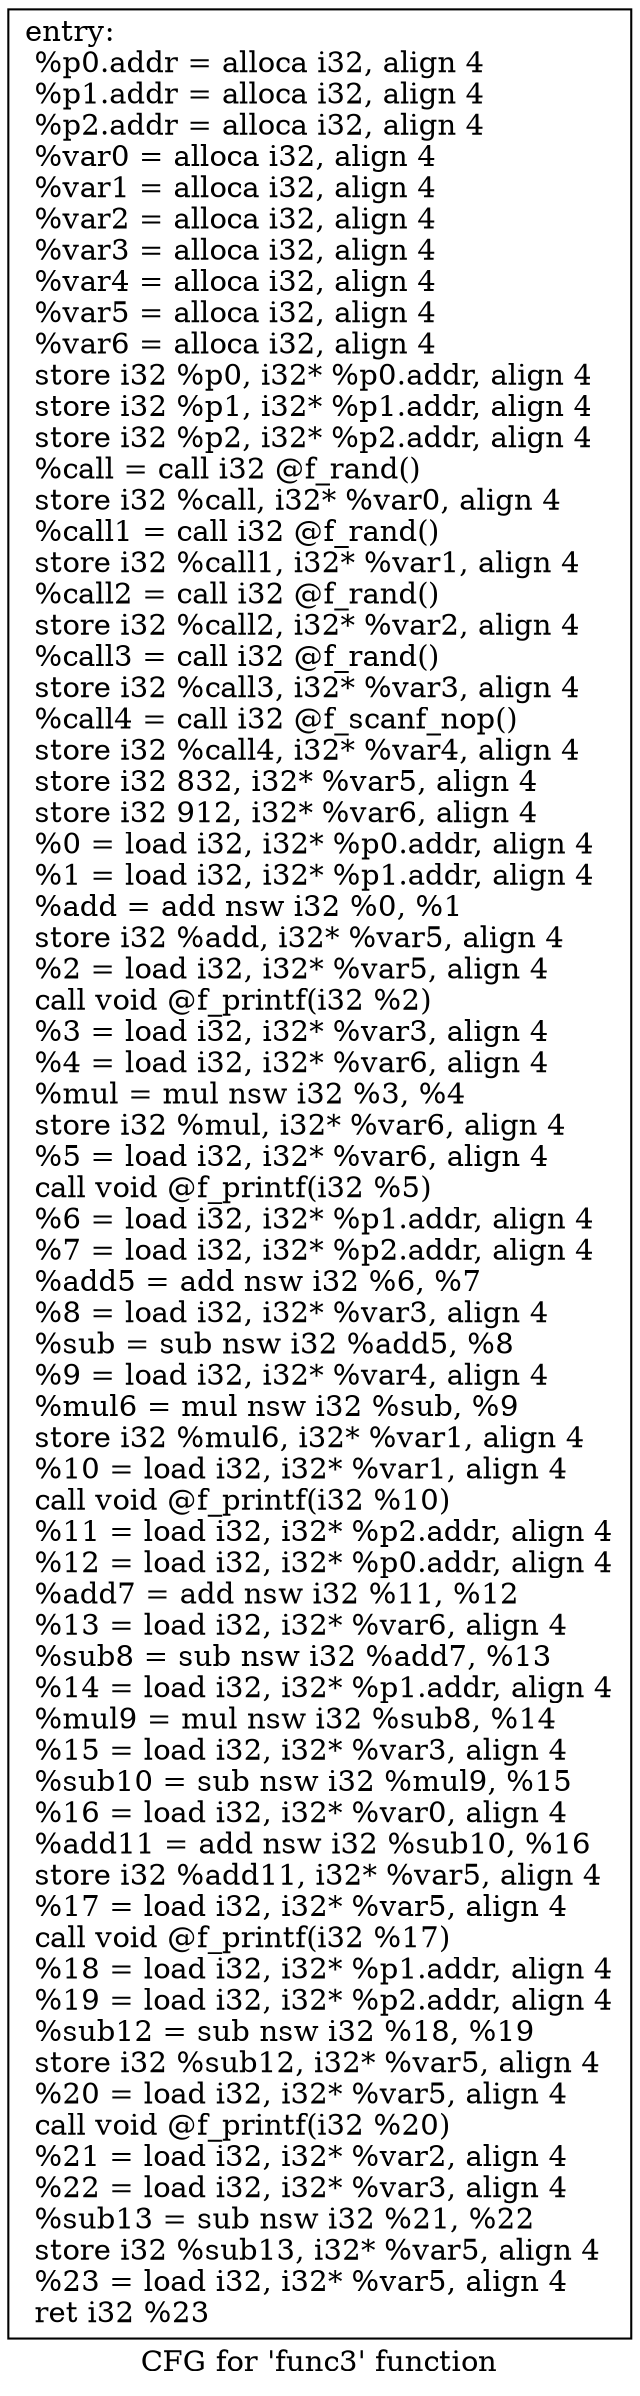 digraph "CFG for 'func3' function" {
	label="CFG for 'func3' function";

	Node0x555e7963a560 [shape=record,label="{entry:\l  %p0.addr = alloca i32, align 4\l  %p1.addr = alloca i32, align 4\l  %p2.addr = alloca i32, align 4\l  %var0 = alloca i32, align 4\l  %var1 = alloca i32, align 4\l  %var2 = alloca i32, align 4\l  %var3 = alloca i32, align 4\l  %var4 = alloca i32, align 4\l  %var5 = alloca i32, align 4\l  %var6 = alloca i32, align 4\l  store i32 %p0, i32* %p0.addr, align 4\l  store i32 %p1, i32* %p1.addr, align 4\l  store i32 %p2, i32* %p2.addr, align 4\l  %call = call i32 @f_rand()\l  store i32 %call, i32* %var0, align 4\l  %call1 = call i32 @f_rand()\l  store i32 %call1, i32* %var1, align 4\l  %call2 = call i32 @f_rand()\l  store i32 %call2, i32* %var2, align 4\l  %call3 = call i32 @f_rand()\l  store i32 %call3, i32* %var3, align 4\l  %call4 = call i32 @f_scanf_nop()\l  store i32 %call4, i32* %var4, align 4\l  store i32 832, i32* %var5, align 4\l  store i32 912, i32* %var6, align 4\l  %0 = load i32, i32* %p0.addr, align 4\l  %1 = load i32, i32* %p1.addr, align 4\l  %add = add nsw i32 %0, %1\l  store i32 %add, i32* %var5, align 4\l  %2 = load i32, i32* %var5, align 4\l  call void @f_printf(i32 %2)\l  %3 = load i32, i32* %var3, align 4\l  %4 = load i32, i32* %var6, align 4\l  %mul = mul nsw i32 %3, %4\l  store i32 %mul, i32* %var6, align 4\l  %5 = load i32, i32* %var6, align 4\l  call void @f_printf(i32 %5)\l  %6 = load i32, i32* %p1.addr, align 4\l  %7 = load i32, i32* %p2.addr, align 4\l  %add5 = add nsw i32 %6, %7\l  %8 = load i32, i32* %var3, align 4\l  %sub = sub nsw i32 %add5, %8\l  %9 = load i32, i32* %var4, align 4\l  %mul6 = mul nsw i32 %sub, %9\l  store i32 %mul6, i32* %var1, align 4\l  %10 = load i32, i32* %var1, align 4\l  call void @f_printf(i32 %10)\l  %11 = load i32, i32* %p2.addr, align 4\l  %12 = load i32, i32* %p0.addr, align 4\l  %add7 = add nsw i32 %11, %12\l  %13 = load i32, i32* %var6, align 4\l  %sub8 = sub nsw i32 %add7, %13\l  %14 = load i32, i32* %p1.addr, align 4\l  %mul9 = mul nsw i32 %sub8, %14\l  %15 = load i32, i32* %var3, align 4\l  %sub10 = sub nsw i32 %mul9, %15\l  %16 = load i32, i32* %var0, align 4\l  %add11 = add nsw i32 %sub10, %16\l  store i32 %add11, i32* %var5, align 4\l  %17 = load i32, i32* %var5, align 4\l  call void @f_printf(i32 %17)\l  %18 = load i32, i32* %p1.addr, align 4\l  %19 = load i32, i32* %p2.addr, align 4\l  %sub12 = sub nsw i32 %18, %19\l  store i32 %sub12, i32* %var5, align 4\l  %20 = load i32, i32* %var5, align 4\l  call void @f_printf(i32 %20)\l  %21 = load i32, i32* %var2, align 4\l  %22 = load i32, i32* %var3, align 4\l  %sub13 = sub nsw i32 %21, %22\l  store i32 %sub13, i32* %var5, align 4\l  %23 = load i32, i32* %var5, align 4\l  ret i32 %23\l}"];
}
